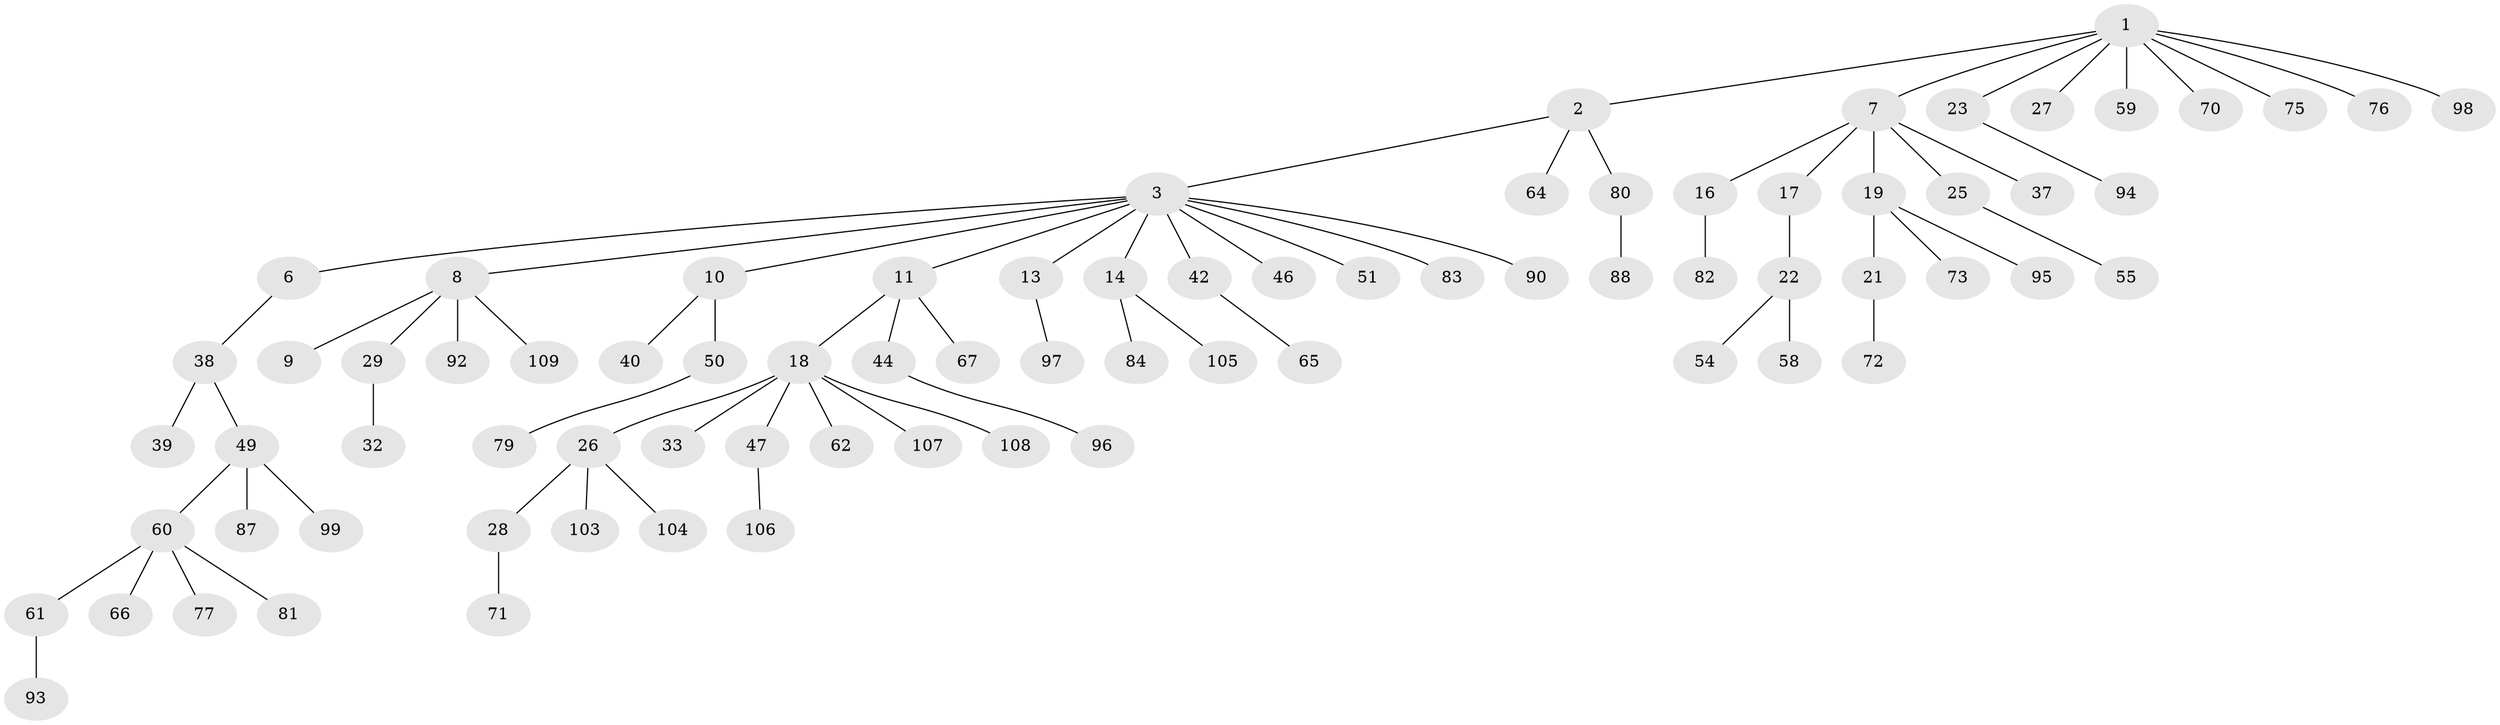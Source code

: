 // Generated by graph-tools (version 1.1) at 2025/52/02/27/25 19:52:11]
// undirected, 78 vertices, 77 edges
graph export_dot {
graph [start="1"]
  node [color=gray90,style=filled];
  1 [super="+4"];
  2 [super="+31"];
  3 [super="+5"];
  6 [super="+89"];
  7 [super="+15"];
  8 [super="+102"];
  9;
  10 [super="+12"];
  11 [super="+43"];
  13;
  14 [super="+63"];
  16 [super="+20"];
  17 [super="+24"];
  18 [super="+86"];
  19 [super="+30"];
  21 [super="+53"];
  22 [super="+34"];
  23 [super="+56"];
  25;
  26 [super="+35"];
  27;
  28 [super="+36"];
  29;
  32;
  33 [super="+45"];
  37 [super="+68"];
  38 [super="+52"];
  39 [super="+41"];
  40;
  42;
  44;
  46 [super="+57"];
  47 [super="+48"];
  49 [super="+85"];
  50;
  51;
  54;
  55 [super="+74"];
  58;
  59;
  60 [super="+69"];
  61 [super="+101"];
  62;
  64;
  65;
  66 [super="+78"];
  67;
  70;
  71;
  72;
  73;
  75;
  76;
  77;
  79;
  80;
  81;
  82;
  83;
  84;
  87;
  88;
  90 [super="+91"];
  92;
  93;
  94;
  95;
  96 [super="+100"];
  97;
  98;
  99;
  103;
  104;
  105;
  106;
  107;
  108;
  109;
  1 -- 2;
  1 -- 7;
  1 -- 23;
  1 -- 27;
  1 -- 59;
  1 -- 70;
  1 -- 98;
  1 -- 75;
  1 -- 76;
  2 -- 3;
  2 -- 64;
  2 -- 80;
  3 -- 6;
  3 -- 8;
  3 -- 13;
  3 -- 46;
  3 -- 51;
  3 -- 90;
  3 -- 42;
  3 -- 83;
  3 -- 10;
  3 -- 11;
  3 -- 14;
  6 -- 38;
  7 -- 17;
  7 -- 37;
  7 -- 16;
  7 -- 25;
  7 -- 19;
  8 -- 9;
  8 -- 29;
  8 -- 92;
  8 -- 109;
  10 -- 50;
  10 -- 40;
  11 -- 18;
  11 -- 67;
  11 -- 44;
  13 -- 97;
  14 -- 105;
  14 -- 84;
  16 -- 82;
  17 -- 22;
  18 -- 26;
  18 -- 33;
  18 -- 47;
  18 -- 62;
  18 -- 107;
  18 -- 108;
  19 -- 21;
  19 -- 95;
  19 -- 73;
  21 -- 72;
  22 -- 58;
  22 -- 54;
  23 -- 94;
  25 -- 55;
  26 -- 28;
  26 -- 103;
  26 -- 104;
  28 -- 71;
  29 -- 32;
  38 -- 39;
  38 -- 49;
  42 -- 65;
  44 -- 96;
  47 -- 106;
  49 -- 60;
  49 -- 99;
  49 -- 87;
  50 -- 79;
  60 -- 61;
  60 -- 66;
  60 -- 81;
  60 -- 77;
  61 -- 93;
  80 -- 88;
}
